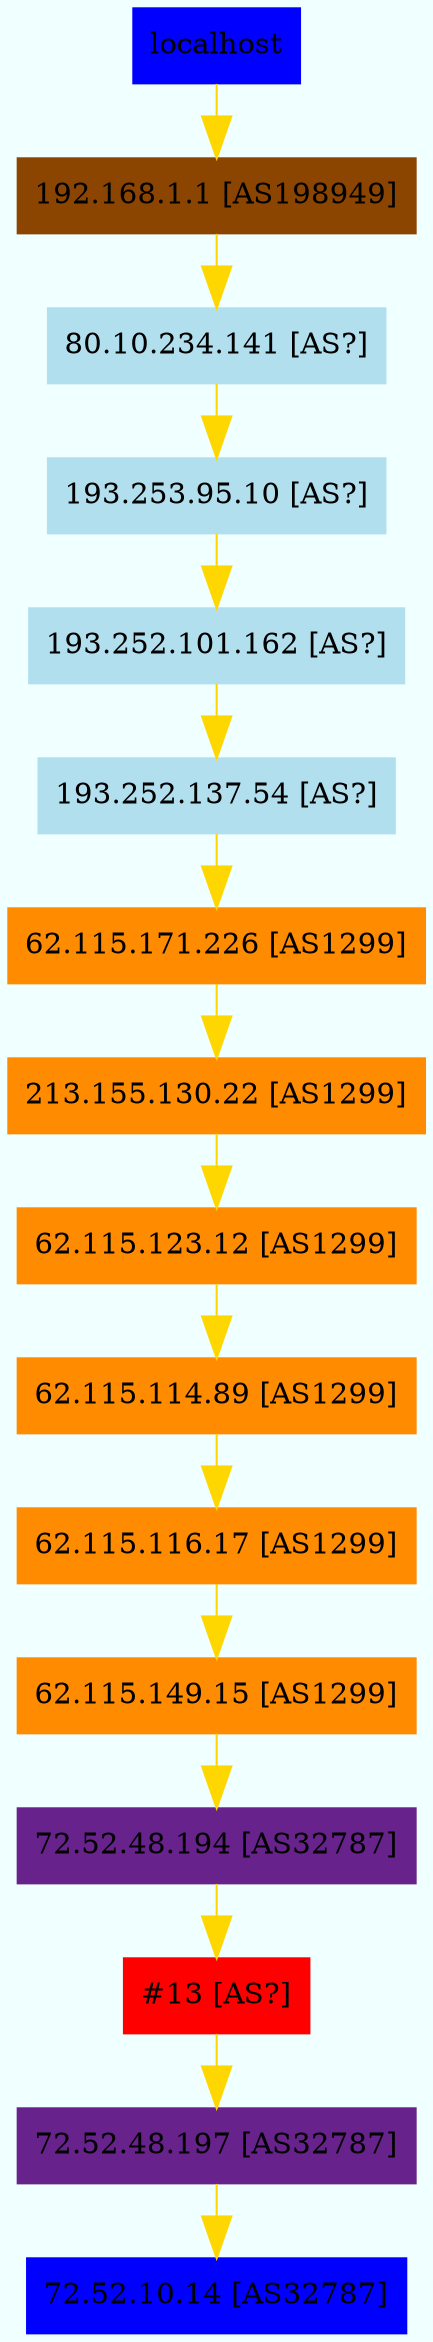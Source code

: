 digraph NetMap{
	bgcolor=azure;
	node [shape=box, color=lightblue2, style=filled];
	edge [arrowsize=2, color=gold];
	localhost [color=blue]
	localhost -> "192.168.1.1 [AS198949]";"192.168.1.1 [AS198949]" [color=darkorange4];
	"192.168.1.1 [AS198949]" -> "80.10.234.141 [AS?]";"80.10.234.141 [AS?]" [color=lightblue2];
	"80.10.234.141 [AS?]" -> "193.253.95.10 [AS?]";"193.253.95.10 [AS?]" [color=lightblue2];
	"193.253.95.10 [AS?]" -> "193.252.101.162 [AS?]";"193.252.101.162 [AS?]" [color=lightblue2];
	"193.252.101.162 [AS?]" -> "193.252.137.54 [AS?]";"193.252.137.54 [AS?]" [color=lightblue2];
	"193.252.137.54 [AS?]" -> "62.115.171.226 [AS1299]";"62.115.171.226 [AS1299]" [color=darkorange];
	"62.115.171.226 [AS1299]" -> "213.155.130.22 [AS1299]";"213.155.130.22 [AS1299]" [color=darkorange];
	"213.155.130.22 [AS1299]" -> "62.115.123.12 [AS1299]";"62.115.123.12 [AS1299]" [color=darkorange];
	"62.115.123.12 [AS1299]" -> "62.115.114.89 [AS1299]";"62.115.114.89 [AS1299]" [color=darkorange];
	"62.115.114.89 [AS1299]" -> "62.115.116.17 [AS1299]";"62.115.116.17 [AS1299]" [color=darkorange];
	"62.115.116.17 [AS1299]" -> "62.115.149.15 [AS1299]";"62.115.149.15 [AS1299]" [color=darkorange];
	"62.115.149.15 [AS1299]" -> "72.52.48.194 [AS32787]";"72.52.48.194 [AS32787]" [color=darkorchid4];
	"72.52.48.194 [AS32787]" -> "#13 [AS?]";"#13 [AS?]" [color=red];
	"#13 [AS?]" -> "72.52.48.197 [AS32787]";"72.52.48.197 [AS32787]" [color=darkorchid4];
	"72.52.48.197 [AS32787]" -> "72.52.10.14 [AS32787]";"72.52.10.14 [AS32787]" [color=darkorchid4];
	"72.52.10.14 [AS32787]" [color=blue];
}
